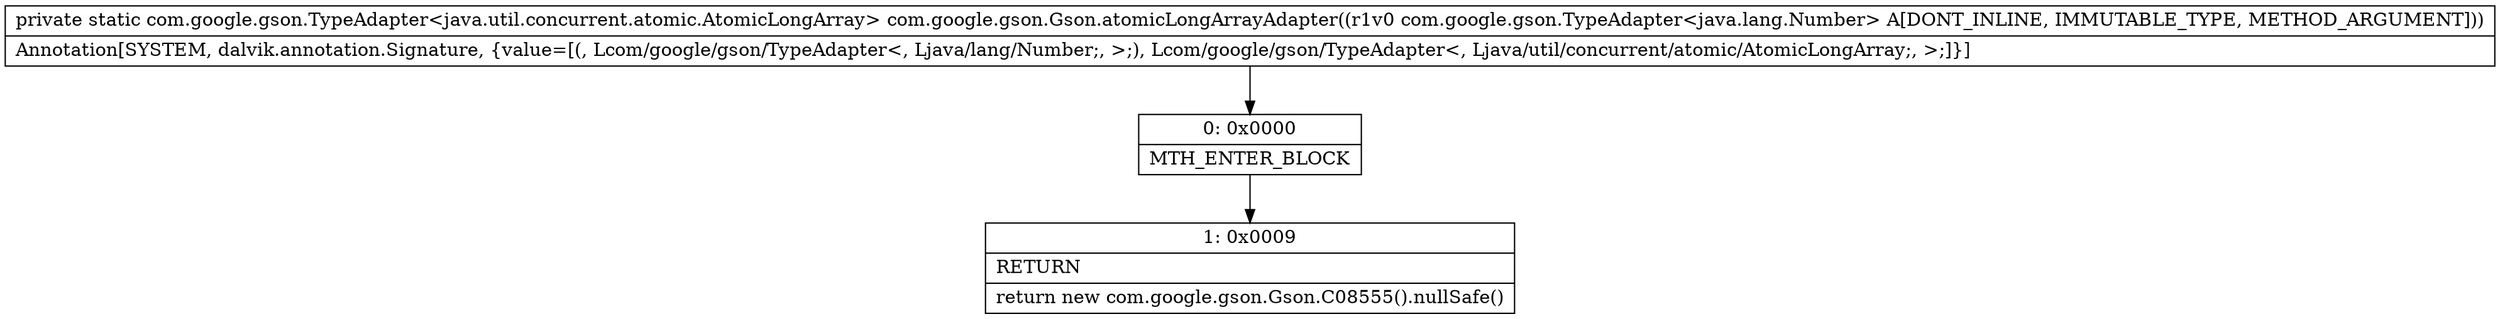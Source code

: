 digraph "CFG forcom.google.gson.Gson.atomicLongArrayAdapter(Lcom\/google\/gson\/TypeAdapter;)Lcom\/google\/gson\/TypeAdapter;" {
Node_0 [shape=record,label="{0\:\ 0x0000|MTH_ENTER_BLOCK\l}"];
Node_1 [shape=record,label="{1\:\ 0x0009|RETURN\l|return new com.google.gson.Gson.C08555().nullSafe()\l}"];
MethodNode[shape=record,label="{private static com.google.gson.TypeAdapter\<java.util.concurrent.atomic.AtomicLongArray\> com.google.gson.Gson.atomicLongArrayAdapter((r1v0 com.google.gson.TypeAdapter\<java.lang.Number\> A[DONT_INLINE, IMMUTABLE_TYPE, METHOD_ARGUMENT]))  | Annotation[SYSTEM, dalvik.annotation.Signature, \{value=[(, Lcom\/google\/gson\/TypeAdapter\<, Ljava\/lang\/Number;, \>;), Lcom\/google\/gson\/TypeAdapter\<, Ljava\/util\/concurrent\/atomic\/AtomicLongArray;, \>;]\}]\l}"];
MethodNode -> Node_0;
Node_0 -> Node_1;
}

